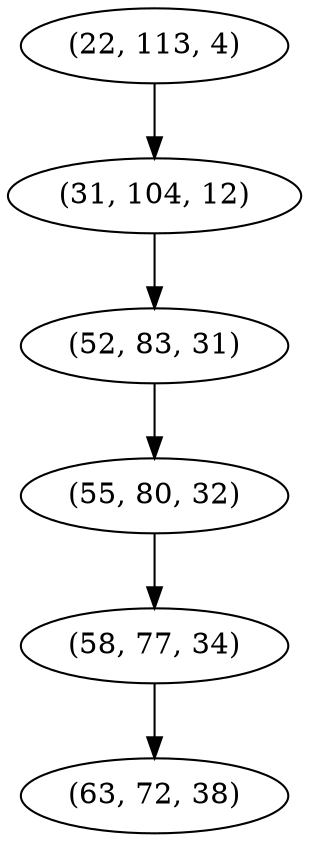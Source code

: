 digraph tree {
    "(22, 113, 4)";
    "(31, 104, 12)";
    "(52, 83, 31)";
    "(55, 80, 32)";
    "(58, 77, 34)";
    "(63, 72, 38)";
    "(22, 113, 4)" -> "(31, 104, 12)";
    "(31, 104, 12)" -> "(52, 83, 31)";
    "(52, 83, 31)" -> "(55, 80, 32)";
    "(55, 80, 32)" -> "(58, 77, 34)";
    "(58, 77, 34)" -> "(63, 72, 38)";
}
